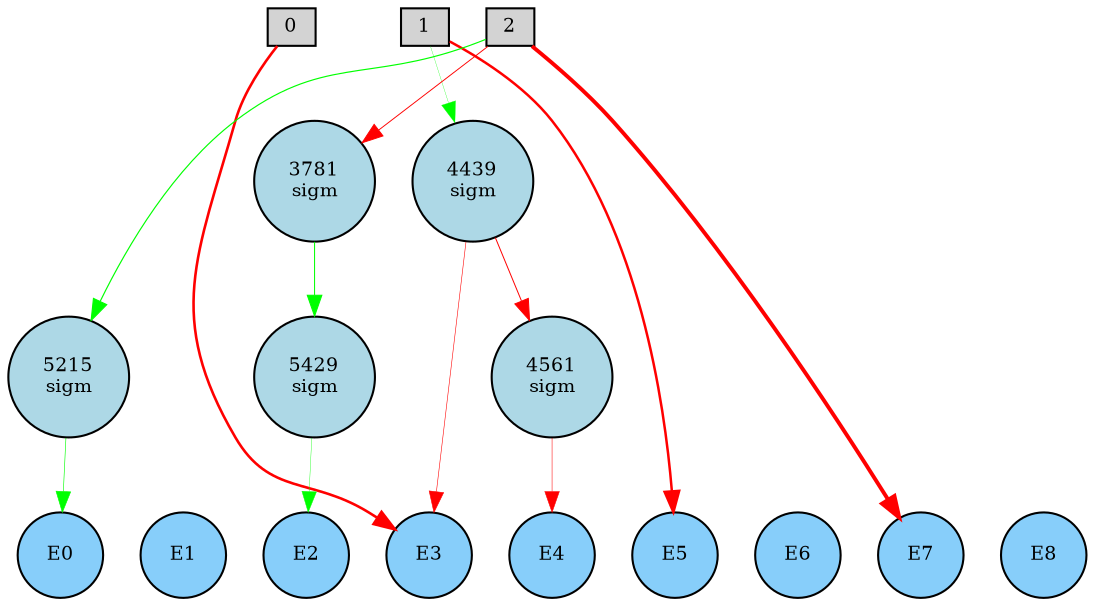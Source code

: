 digraph {
	node [fontsize=9 height=0.2 shape=circle width=0.2]
	subgraph inputs {
		node [shape=box style=filled]
		rank=source
		0 [fillcolor=lightgray]
		1 [fillcolor=lightgray]
		0 -> 1 [style=invis]
		2 [fillcolor=lightgray]
		1 -> 2 [style=invis]
	}
	subgraph outputs {
		node [style=filled]
		rank=sink
		E0 [fillcolor=lightskyblue fontsize=9 height=0.2 shape=circle width=0.2]
		E1 [fillcolor=lightskyblue fontsize=9 height=0.2 shape=circle width=0.2]
		E0 -> E1 [style=invis]
		E2 [fillcolor=lightskyblue fontsize=9 height=0.2 shape=circle width=0.2]
		E1 -> E2 [style=invis]
		E3 [fillcolor=lightskyblue fontsize=9 height=0.2 shape=circle width=0.2]
		E2 -> E3 [style=invis]
		E4 [fillcolor=lightskyblue fontsize=9 height=0.2 shape=circle width=0.2]
		E3 -> E4 [style=invis]
		E5 [fillcolor=lightskyblue fontsize=9 height=0.2 shape=circle width=0.2]
		E4 -> E5 [style=invis]
		E6 [fillcolor=lightskyblue fontsize=9 height=0.2 shape=circle width=0.2]
		E5 -> E6 [style=invis]
		E7 [fillcolor=lightskyblue fontsize=9 height=0.2 shape=circle width=0.2]
		E6 -> E7 [style=invis]
		E8 [fillcolor=lightskyblue fontsize=9 height=0.2 shape=circle width=0.2]
		E7 -> E8 [style=invis]
	}
	3781 [label="3781
sigm" fillcolor=lightblue style=filled]
	4561 [label="4561
sigm" fillcolor=lightblue style=filled]
	5429 [label="5429
sigm" fillcolor=lightblue style=filled]
	4439 [label="4439
sigm" fillcolor=lightblue style=filled]
	5215 [label="5215
sigm" fillcolor=lightblue style=filled]
	1 -> E5 [color=red penwidth=1.203300600167611 style=solid]
	2 -> E7 [color=red penwidth=1.8808161220397488 style=solid]
	0 -> E3 [color=red penwidth=1.2524822227162524 style=solid]
	2 -> 3781 [color=red penwidth=0.45307055956578157 style=solid]
	4439 -> 4561 [color=red penwidth=0.47570632290189274 style=solid]
	4561 -> E4 [color=red penwidth=0.25033459699106075 style=solid]
	1 -> 4439 [color=green penwidth=0.14121858247302804 style=solid]
	2 -> 5215 [color=green penwidth=0.5598406691598548 style=solid]
	5215 -> E0 [color=green penwidth=0.2967188837998269 style=solid]
	3781 -> 5429 [color=green penwidth=0.49049781522687186 style=solid]
	5429 -> E2 [color=green penwidth=0.18542826378945887 style=solid]
	4439 -> E3 [color=red penwidth=0.27071452572209004 style=solid]
}
